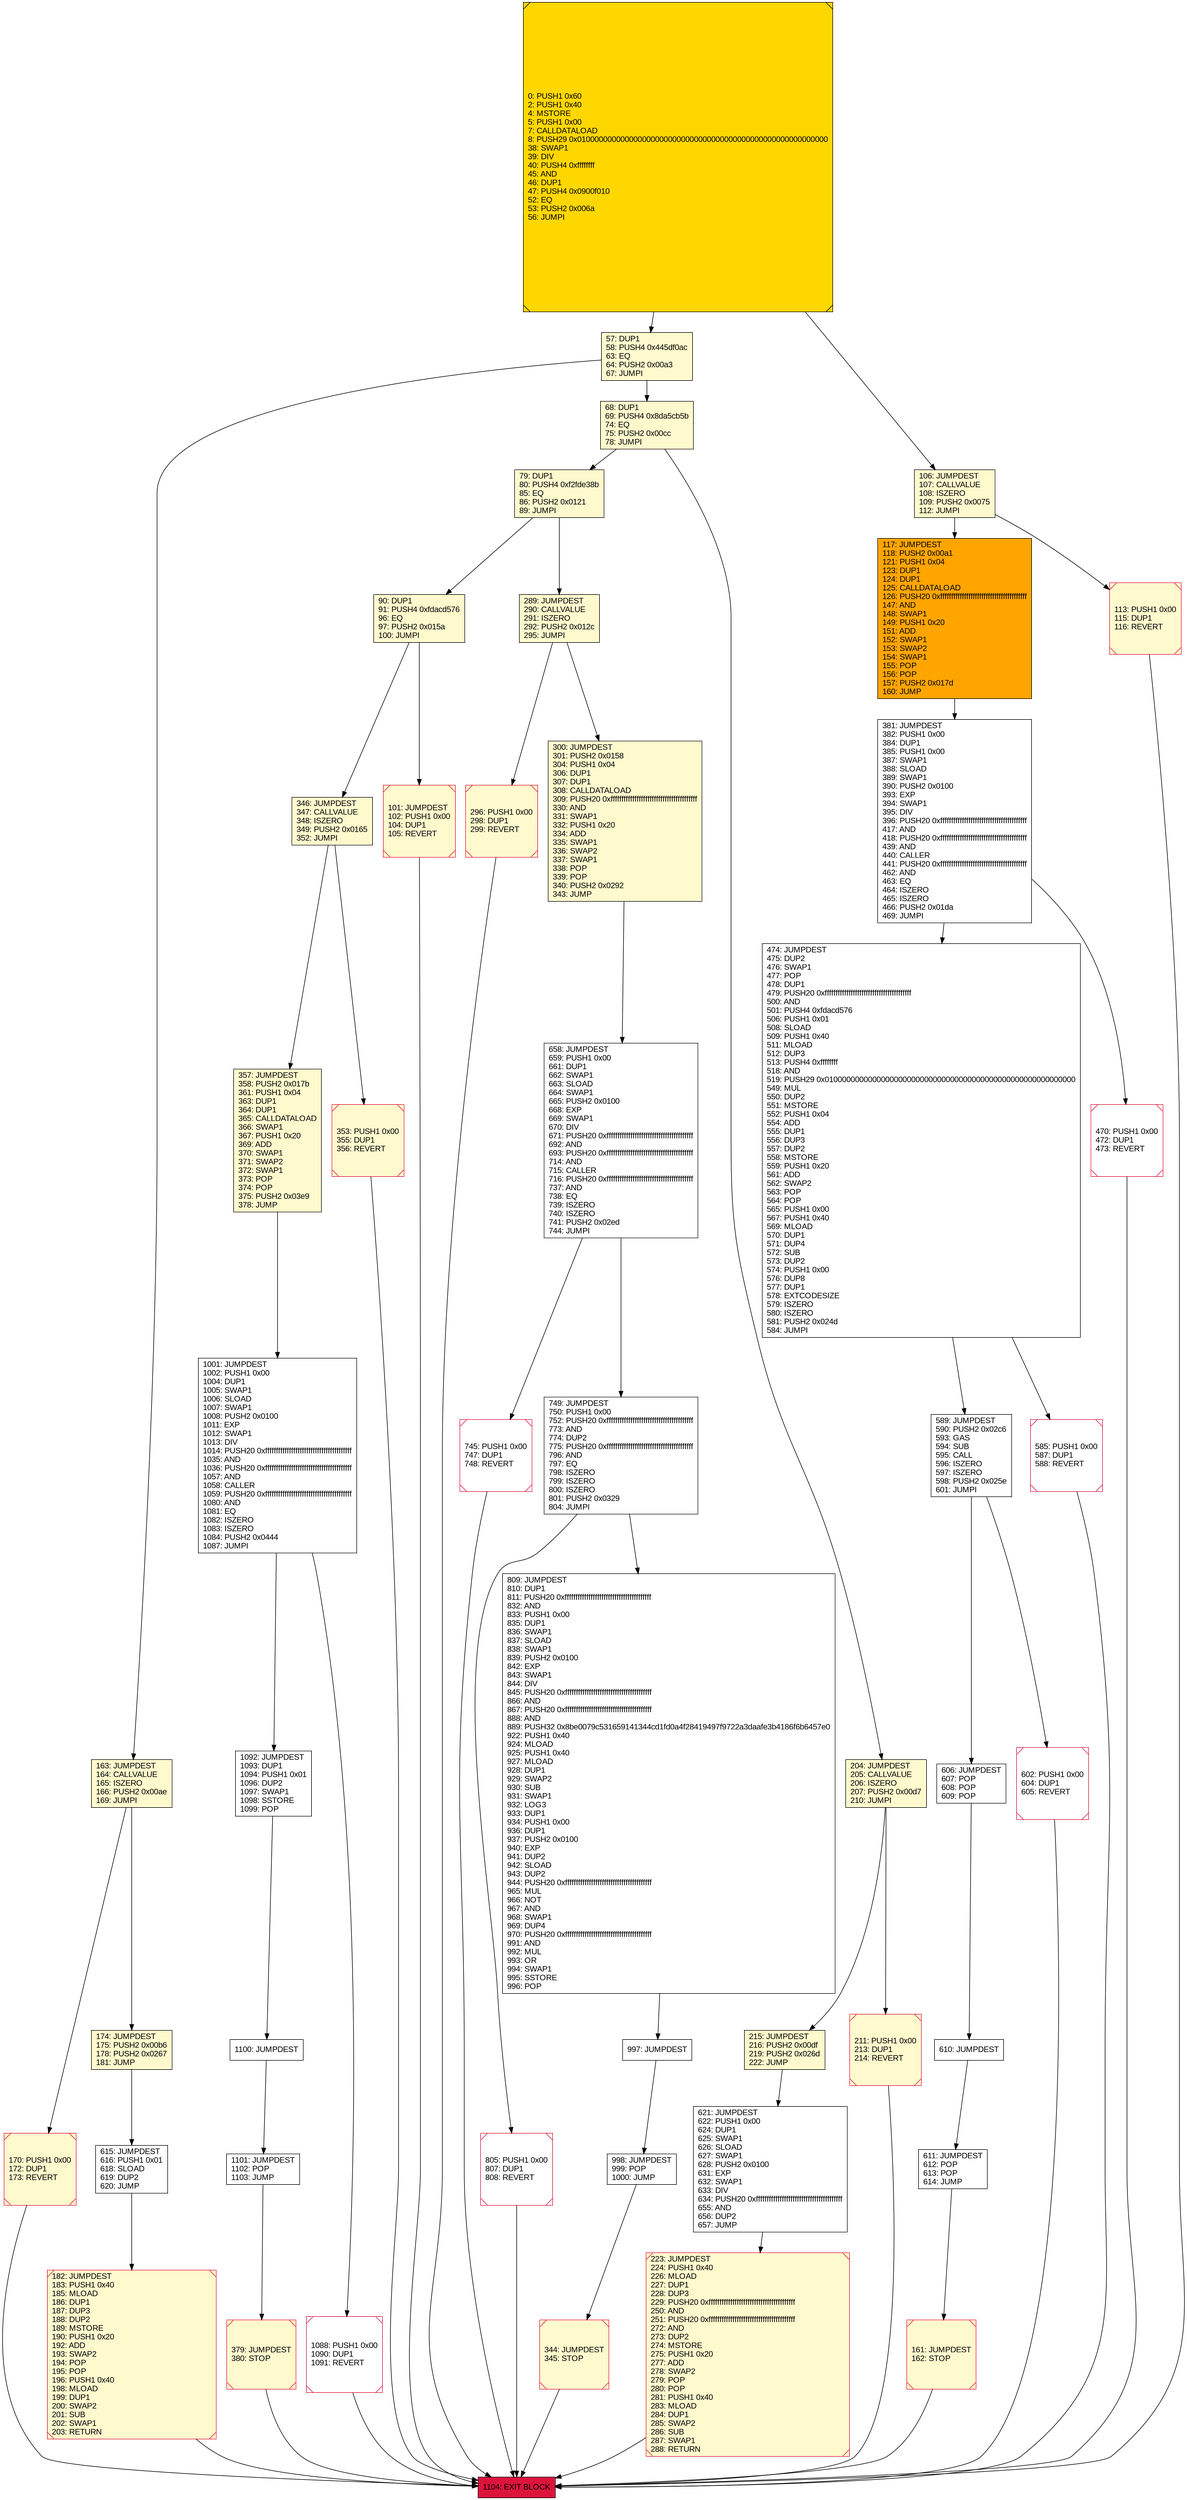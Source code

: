 digraph G {
bgcolor=transparent rankdir=UD;
node [shape=box style=filled color=black fillcolor=white fontname=arial fontcolor=black];
163 [label="163: JUMPDEST\l164: CALLVALUE\l165: ISZERO\l166: PUSH2 0x00ae\l169: JUMPI\l" fillcolor=lemonchiffon ];
1100 [label="1100: JUMPDEST\l" ];
589 [label="589: JUMPDEST\l590: PUSH2 0x02c6\l593: GAS\l594: SUB\l595: CALL\l596: ISZERO\l597: ISZERO\l598: PUSH2 0x025e\l601: JUMPI\l" ];
805 [label="805: PUSH1 0x00\l807: DUP1\l808: REVERT\l" shape=Msquare color=crimson ];
182 [label="182: JUMPDEST\l183: PUSH1 0x40\l185: MLOAD\l186: DUP1\l187: DUP3\l188: DUP2\l189: MSTORE\l190: PUSH1 0x20\l192: ADD\l193: SWAP2\l194: POP\l195: POP\l196: PUSH1 0x40\l198: MLOAD\l199: DUP1\l200: SWAP2\l201: SUB\l202: SWAP1\l203: RETURN\l" fillcolor=lemonchiffon shape=Msquare color=crimson ];
215 [label="215: JUMPDEST\l216: PUSH2 0x00df\l219: PUSH2 0x026d\l222: JUMP\l" fillcolor=lemonchiffon ];
296 [label="296: PUSH1 0x00\l298: DUP1\l299: REVERT\l" fillcolor=lemonchiffon shape=Msquare color=crimson ];
90 [label="90: DUP1\l91: PUSH4 0xfdacd576\l96: EQ\l97: PUSH2 0x015a\l100: JUMPI\l" fillcolor=lemonchiffon ];
381 [label="381: JUMPDEST\l382: PUSH1 0x00\l384: DUP1\l385: PUSH1 0x00\l387: SWAP1\l388: SLOAD\l389: SWAP1\l390: PUSH2 0x0100\l393: EXP\l394: SWAP1\l395: DIV\l396: PUSH20 0xffffffffffffffffffffffffffffffffffffffff\l417: AND\l418: PUSH20 0xffffffffffffffffffffffffffffffffffffffff\l439: AND\l440: CALLER\l441: PUSH20 0xffffffffffffffffffffffffffffffffffffffff\l462: AND\l463: EQ\l464: ISZERO\l465: ISZERO\l466: PUSH2 0x01da\l469: JUMPI\l" ];
170 [label="170: PUSH1 0x00\l172: DUP1\l173: REVERT\l" fillcolor=lemonchiffon shape=Msquare color=crimson ];
117 [label="117: JUMPDEST\l118: PUSH2 0x00a1\l121: PUSH1 0x04\l123: DUP1\l124: DUP1\l125: CALLDATALOAD\l126: PUSH20 0xffffffffffffffffffffffffffffffffffffffff\l147: AND\l148: SWAP1\l149: PUSH1 0x20\l151: ADD\l152: SWAP1\l153: SWAP2\l154: SWAP1\l155: POP\l156: POP\l157: PUSH2 0x017d\l160: JUMP\l" fillcolor=orange ];
223 [label="223: JUMPDEST\l224: PUSH1 0x40\l226: MLOAD\l227: DUP1\l228: DUP3\l229: PUSH20 0xffffffffffffffffffffffffffffffffffffffff\l250: AND\l251: PUSH20 0xffffffffffffffffffffffffffffffffffffffff\l272: AND\l273: DUP2\l274: MSTORE\l275: PUSH1 0x20\l277: ADD\l278: SWAP2\l279: POP\l280: POP\l281: PUSH1 0x40\l283: MLOAD\l284: DUP1\l285: SWAP2\l286: SUB\l287: SWAP1\l288: RETURN\l" fillcolor=lemonchiffon shape=Msquare color=crimson ];
658 [label="658: JUMPDEST\l659: PUSH1 0x00\l661: DUP1\l662: SWAP1\l663: SLOAD\l664: SWAP1\l665: PUSH2 0x0100\l668: EXP\l669: SWAP1\l670: DIV\l671: PUSH20 0xffffffffffffffffffffffffffffffffffffffff\l692: AND\l693: PUSH20 0xffffffffffffffffffffffffffffffffffffffff\l714: AND\l715: CALLER\l716: PUSH20 0xffffffffffffffffffffffffffffffffffffffff\l737: AND\l738: EQ\l739: ISZERO\l740: ISZERO\l741: PUSH2 0x02ed\l744: JUMPI\l" ];
357 [label="357: JUMPDEST\l358: PUSH2 0x017b\l361: PUSH1 0x04\l363: DUP1\l364: DUP1\l365: CALLDATALOAD\l366: SWAP1\l367: PUSH1 0x20\l369: ADD\l370: SWAP1\l371: SWAP2\l372: SWAP1\l373: POP\l374: POP\l375: PUSH2 0x03e9\l378: JUMP\l" fillcolor=lemonchiffon ];
68 [label="68: DUP1\l69: PUSH4 0x8da5cb5b\l74: EQ\l75: PUSH2 0x00cc\l78: JUMPI\l" fillcolor=lemonchiffon ];
0 [label="0: PUSH1 0x60\l2: PUSH1 0x40\l4: MSTORE\l5: PUSH1 0x00\l7: CALLDATALOAD\l8: PUSH29 0x0100000000000000000000000000000000000000000000000000000000\l38: SWAP1\l39: DIV\l40: PUSH4 0xffffffff\l45: AND\l46: DUP1\l47: PUSH4 0x0900f010\l52: EQ\l53: PUSH2 0x006a\l56: JUMPI\l" fillcolor=lemonchiffon shape=Msquare fillcolor=gold ];
346 [label="346: JUMPDEST\l347: CALLVALUE\l348: ISZERO\l349: PUSH2 0x0165\l352: JUMPI\l" fillcolor=lemonchiffon ];
474 [label="474: JUMPDEST\l475: DUP2\l476: SWAP1\l477: POP\l478: DUP1\l479: PUSH20 0xffffffffffffffffffffffffffffffffffffffff\l500: AND\l501: PUSH4 0xfdacd576\l506: PUSH1 0x01\l508: SLOAD\l509: PUSH1 0x40\l511: MLOAD\l512: DUP3\l513: PUSH4 0xffffffff\l518: AND\l519: PUSH29 0x0100000000000000000000000000000000000000000000000000000000\l549: MUL\l550: DUP2\l551: MSTORE\l552: PUSH1 0x04\l554: ADD\l555: DUP1\l556: DUP3\l557: DUP2\l558: MSTORE\l559: PUSH1 0x20\l561: ADD\l562: SWAP2\l563: POP\l564: POP\l565: PUSH1 0x00\l567: PUSH1 0x40\l569: MLOAD\l570: DUP1\l571: DUP4\l572: SUB\l573: DUP2\l574: PUSH1 0x00\l576: DUP8\l577: DUP1\l578: EXTCODESIZE\l579: ISZERO\l580: ISZERO\l581: PUSH2 0x024d\l584: JUMPI\l" ];
57 [label="57: DUP1\l58: PUSH4 0x445df0ac\l63: EQ\l64: PUSH2 0x00a3\l67: JUMPI\l" fillcolor=lemonchiffon ];
611 [label="611: JUMPDEST\l612: POP\l613: POP\l614: JUMP\l" ];
997 [label="997: JUMPDEST\l" ];
289 [label="289: JUMPDEST\l290: CALLVALUE\l291: ISZERO\l292: PUSH2 0x012c\l295: JUMPI\l" fillcolor=lemonchiffon ];
606 [label="606: JUMPDEST\l607: POP\l608: POP\l609: POP\l" ];
610 [label="610: JUMPDEST\l" ];
615 [label="615: JUMPDEST\l616: PUSH1 0x01\l618: SLOAD\l619: DUP2\l620: JUMP\l" ];
161 [label="161: JUMPDEST\l162: STOP\l" fillcolor=lemonchiffon shape=Msquare color=crimson ];
79 [label="79: DUP1\l80: PUSH4 0xf2fde38b\l85: EQ\l86: PUSH2 0x0121\l89: JUMPI\l" fillcolor=lemonchiffon ];
106 [label="106: JUMPDEST\l107: CALLVALUE\l108: ISZERO\l109: PUSH2 0x0075\l112: JUMPI\l" fillcolor=lemonchiffon ];
353 [label="353: PUSH1 0x00\l355: DUP1\l356: REVERT\l" fillcolor=lemonchiffon shape=Msquare color=crimson ];
998 [label="998: JUMPDEST\l999: POP\l1000: JUMP\l" ];
300 [label="300: JUMPDEST\l301: PUSH2 0x0158\l304: PUSH1 0x04\l306: DUP1\l307: DUP1\l308: CALLDATALOAD\l309: PUSH20 0xffffffffffffffffffffffffffffffffffffffff\l330: AND\l331: SWAP1\l332: PUSH1 0x20\l334: ADD\l335: SWAP1\l336: SWAP2\l337: SWAP1\l338: POP\l339: POP\l340: PUSH2 0x0292\l343: JUMP\l" fillcolor=lemonchiffon ];
745 [label="745: PUSH1 0x00\l747: DUP1\l748: REVERT\l" shape=Msquare color=crimson ];
174 [label="174: JUMPDEST\l175: PUSH2 0x00b6\l178: PUSH2 0x0267\l181: JUMP\l" fillcolor=lemonchiffon ];
344 [label="344: JUMPDEST\l345: STOP\l" fillcolor=lemonchiffon shape=Msquare color=crimson ];
1104 [label="1104: EXIT BLOCK\l" fillcolor=crimson ];
113 [label="113: PUSH1 0x00\l115: DUP1\l116: REVERT\l" fillcolor=lemonchiffon shape=Msquare color=crimson ];
621 [label="621: JUMPDEST\l622: PUSH1 0x00\l624: DUP1\l625: SWAP1\l626: SLOAD\l627: SWAP1\l628: PUSH2 0x0100\l631: EXP\l632: SWAP1\l633: DIV\l634: PUSH20 0xffffffffffffffffffffffffffffffffffffffff\l655: AND\l656: DUP2\l657: JUMP\l" ];
1092 [label="1092: JUMPDEST\l1093: DUP1\l1094: PUSH1 0x01\l1096: DUP2\l1097: SWAP1\l1098: SSTORE\l1099: POP\l" ];
101 [label="101: JUMPDEST\l102: PUSH1 0x00\l104: DUP1\l105: REVERT\l" fillcolor=lemonchiffon shape=Msquare color=crimson ];
749 [label="749: JUMPDEST\l750: PUSH1 0x00\l752: PUSH20 0xffffffffffffffffffffffffffffffffffffffff\l773: AND\l774: DUP2\l775: PUSH20 0xffffffffffffffffffffffffffffffffffffffff\l796: AND\l797: EQ\l798: ISZERO\l799: ISZERO\l800: ISZERO\l801: PUSH2 0x0329\l804: JUMPI\l" ];
1088 [label="1088: PUSH1 0x00\l1090: DUP1\l1091: REVERT\l" shape=Msquare color=crimson ];
585 [label="585: PUSH1 0x00\l587: DUP1\l588: REVERT\l" shape=Msquare color=crimson ];
1101 [label="1101: JUMPDEST\l1102: POP\l1103: JUMP\l" ];
809 [label="809: JUMPDEST\l810: DUP1\l811: PUSH20 0xffffffffffffffffffffffffffffffffffffffff\l832: AND\l833: PUSH1 0x00\l835: DUP1\l836: SWAP1\l837: SLOAD\l838: SWAP1\l839: PUSH2 0x0100\l842: EXP\l843: SWAP1\l844: DIV\l845: PUSH20 0xffffffffffffffffffffffffffffffffffffffff\l866: AND\l867: PUSH20 0xffffffffffffffffffffffffffffffffffffffff\l888: AND\l889: PUSH32 0x8be0079c531659141344cd1fd0a4f28419497f9722a3daafe3b4186f6b6457e0\l922: PUSH1 0x40\l924: MLOAD\l925: PUSH1 0x40\l927: MLOAD\l928: DUP1\l929: SWAP2\l930: SUB\l931: SWAP1\l932: LOG3\l933: DUP1\l934: PUSH1 0x00\l936: DUP1\l937: PUSH2 0x0100\l940: EXP\l941: DUP2\l942: SLOAD\l943: DUP2\l944: PUSH20 0xffffffffffffffffffffffffffffffffffffffff\l965: MUL\l966: NOT\l967: AND\l968: SWAP1\l969: DUP4\l970: PUSH20 0xffffffffffffffffffffffffffffffffffffffff\l991: AND\l992: MUL\l993: OR\l994: SWAP1\l995: SSTORE\l996: POP\l" ];
1001 [label="1001: JUMPDEST\l1002: PUSH1 0x00\l1004: DUP1\l1005: SWAP1\l1006: SLOAD\l1007: SWAP1\l1008: PUSH2 0x0100\l1011: EXP\l1012: SWAP1\l1013: DIV\l1014: PUSH20 0xffffffffffffffffffffffffffffffffffffffff\l1035: AND\l1036: PUSH20 0xffffffffffffffffffffffffffffffffffffffff\l1057: AND\l1058: CALLER\l1059: PUSH20 0xffffffffffffffffffffffffffffffffffffffff\l1080: AND\l1081: EQ\l1082: ISZERO\l1083: ISZERO\l1084: PUSH2 0x0444\l1087: JUMPI\l" ];
379 [label="379: JUMPDEST\l380: STOP\l" fillcolor=lemonchiffon shape=Msquare color=crimson ];
211 [label="211: PUSH1 0x00\l213: DUP1\l214: REVERT\l" fillcolor=lemonchiffon shape=Msquare color=crimson ];
470 [label="470: PUSH1 0x00\l472: DUP1\l473: REVERT\l" shape=Msquare color=crimson ];
602 [label="602: PUSH1 0x00\l604: DUP1\l605: REVERT\l" shape=Msquare color=crimson ];
204 [label="204: JUMPDEST\l205: CALLVALUE\l206: ISZERO\l207: PUSH2 0x00d7\l210: JUMPI\l" fillcolor=lemonchiffon ];
113 -> 1104;
606 -> 610;
1101 -> 379;
117 -> 381;
610 -> 611;
163 -> 170;
749 -> 809;
204 -> 211;
998 -> 344;
1001 -> 1088;
353 -> 1104;
79 -> 289;
346 -> 357;
90 -> 346;
745 -> 1104;
344 -> 1104;
611 -> 161;
289 -> 296;
68 -> 79;
211 -> 1104;
474 -> 589;
0 -> 106;
57 -> 163;
470 -> 1104;
381 -> 474;
602 -> 1104;
589 -> 606;
101 -> 1104;
1088 -> 1104;
79 -> 90;
615 -> 182;
1001 -> 1092;
106 -> 117;
585 -> 1104;
0 -> 57;
57 -> 68;
379 -> 1104;
809 -> 997;
300 -> 658;
658 -> 745;
474 -> 585;
163 -> 174;
805 -> 1104;
182 -> 1104;
621 -> 223;
296 -> 1104;
1092 -> 1100;
170 -> 1104;
223 -> 1104;
215 -> 621;
346 -> 353;
289 -> 300;
357 -> 1001;
749 -> 805;
161 -> 1104;
68 -> 204;
997 -> 998;
90 -> 101;
106 -> 113;
1100 -> 1101;
658 -> 749;
204 -> 215;
589 -> 602;
174 -> 615;
381 -> 470;
}